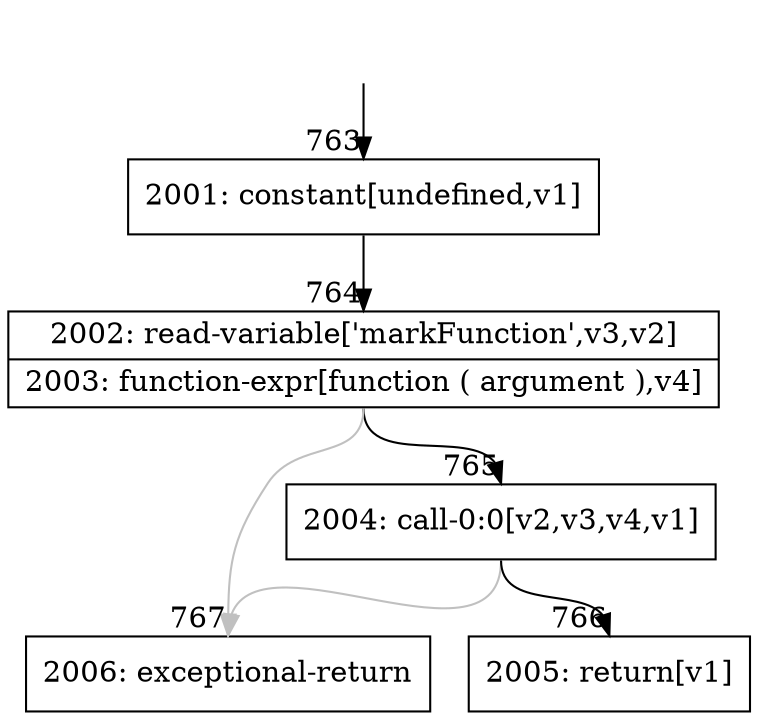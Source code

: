 digraph {
rankdir="TD"
BB_entry61[shape=none,label=""];
BB_entry61 -> BB763 [tailport=s, headport=n, headlabel="    763"]
BB763 [shape=record label="{2001: constant[undefined,v1]}" ] 
BB763 -> BB764 [tailport=s, headport=n, headlabel="      764"]
BB764 [shape=record label="{2002: read-variable['markFunction',v3,v2]|2003: function-expr[function ( argument ),v4]}" ] 
BB764 -> BB765 [tailport=s, headport=n, headlabel="      765"]
BB764 -> BB767 [tailport=s, headport=n, color=gray, headlabel="      767"]
BB765 [shape=record label="{2004: call-0:0[v2,v3,v4,v1]}" ] 
BB765 -> BB766 [tailport=s, headport=n, headlabel="      766"]
BB765 -> BB767 [tailport=s, headport=n, color=gray]
BB766 [shape=record label="{2005: return[v1]}" ] 
BB767 [shape=record label="{2006: exceptional-return}" ] 
}
